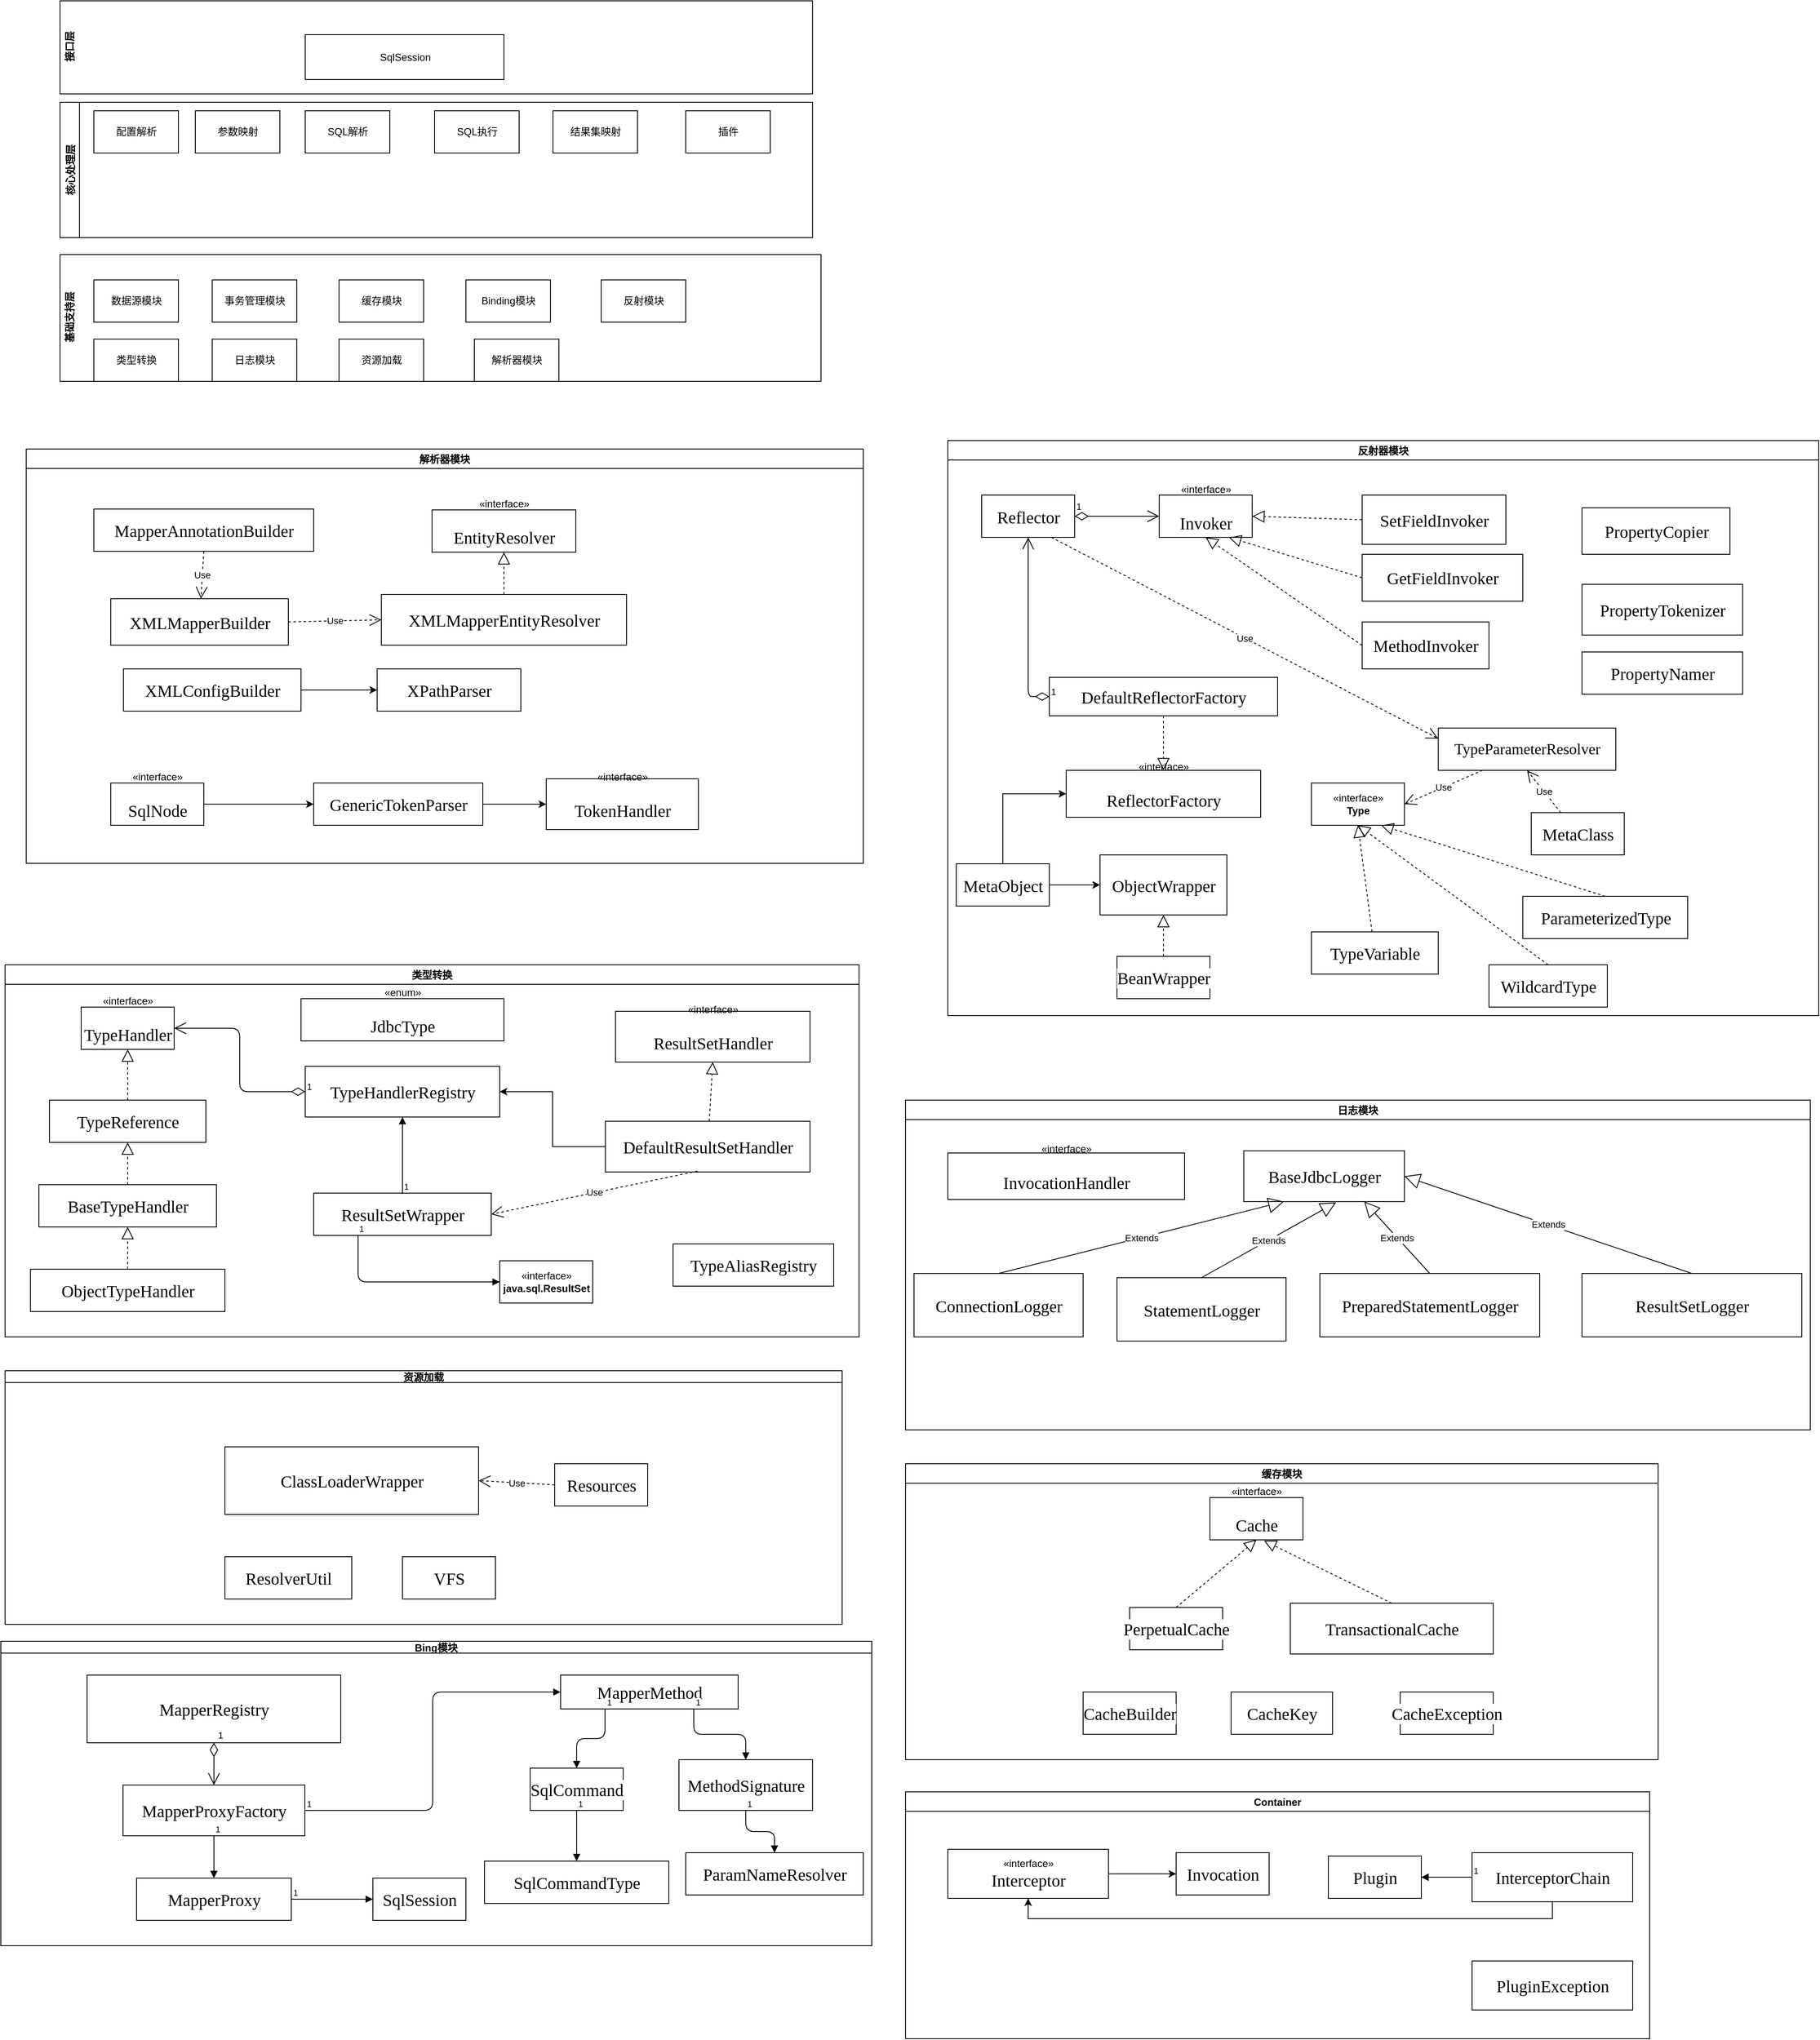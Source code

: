 <mxfile version="12.5.1" type="github">
  <diagram id="NqdyVlGYuGU1DPlqcApG" name="Page-1">
    <mxGraphModel dx="2489" dy="762" grid="1" gridSize="10" guides="1" tooltips="1" connect="1" arrows="1" fold="1" page="1" pageScale="1" pageWidth="827" pageHeight="1169" math="0" shadow="0">
      <root>
        <mxCell id="0"/>
        <mxCell id="1" parent="0"/>
        <mxCell id="Ca9ZKJGd3RS6ejhv2K8J-3" value="接口层" style="swimlane;html=1;horizontal=0;swimlaneLine=0;" vertex="1" parent="1">
          <mxGeometry y="20" width="890" height="110" as="geometry"/>
        </mxCell>
        <mxCell id="Ca9ZKJGd3RS6ejhv2K8J-18" value="SqlSession" style="html=1;dashed=0;whitespace=wrap;" vertex="1" parent="Ca9ZKJGd3RS6ejhv2K8J-3">
          <mxGeometry x="290" y="40" width="235" height="53" as="geometry"/>
        </mxCell>
        <mxCell id="Ca9ZKJGd3RS6ejhv2K8J-6" value="基础支持层" style="swimlane;html=1;horizontal=0;swimlaneLine=0;startSize=23;" vertex="1" parent="1">
          <mxGeometry y="320" width="900" height="150" as="geometry"/>
        </mxCell>
        <mxCell id="Ca9ZKJGd3RS6ejhv2K8J-19" value="数据源模块" style="html=1;dashed=0;whitespace=wrap;" vertex="1" parent="Ca9ZKJGd3RS6ejhv2K8J-6">
          <mxGeometry x="40" y="30" width="100" height="50" as="geometry"/>
        </mxCell>
        <mxCell id="Ca9ZKJGd3RS6ejhv2K8J-20" value="事务管理模块" style="html=1;dashed=0;whitespace=wrap;" vertex="1" parent="Ca9ZKJGd3RS6ejhv2K8J-6">
          <mxGeometry x="180" y="30" width="100" height="50" as="geometry"/>
        </mxCell>
        <mxCell id="Ca9ZKJGd3RS6ejhv2K8J-21" value="缓存模块" style="html=1;dashed=0;whitespace=wrap;" vertex="1" parent="Ca9ZKJGd3RS6ejhv2K8J-6">
          <mxGeometry x="330" y="30" width="100" height="50" as="geometry"/>
        </mxCell>
        <mxCell id="Ca9ZKJGd3RS6ejhv2K8J-22" value="Binding模块" style="html=1;dashed=0;whitespace=wrap;" vertex="1" parent="Ca9ZKJGd3RS6ejhv2K8J-6">
          <mxGeometry x="480" y="30" width="100" height="50" as="geometry"/>
        </mxCell>
        <mxCell id="Ca9ZKJGd3RS6ejhv2K8J-23" value="反射模块" style="html=1;dashed=0;whitespace=wrap;" vertex="1" parent="Ca9ZKJGd3RS6ejhv2K8J-6">
          <mxGeometry x="640" y="30" width="100" height="50" as="geometry"/>
        </mxCell>
        <mxCell id="Ca9ZKJGd3RS6ejhv2K8J-24" value="类型转换" style="html=1;dashed=0;whitespace=wrap;" vertex="1" parent="Ca9ZKJGd3RS6ejhv2K8J-6">
          <mxGeometry x="40" y="100" width="100" height="50" as="geometry"/>
        </mxCell>
        <mxCell id="Ca9ZKJGd3RS6ejhv2K8J-25" value="日志模块" style="html=1;dashed=0;whitespace=wrap;" vertex="1" parent="Ca9ZKJGd3RS6ejhv2K8J-6">
          <mxGeometry x="180" y="100" width="100" height="50" as="geometry"/>
        </mxCell>
        <mxCell id="Ca9ZKJGd3RS6ejhv2K8J-26" value="资源加载" style="html=1;dashed=0;whitespace=wrap;" vertex="1" parent="Ca9ZKJGd3RS6ejhv2K8J-6">
          <mxGeometry x="330" y="100" width="100" height="50" as="geometry"/>
        </mxCell>
        <mxCell id="Ca9ZKJGd3RS6ejhv2K8J-27" value="解析器模块" style="html=1;dashed=0;whitespace=wrap;" vertex="1" parent="Ca9ZKJGd3RS6ejhv2K8J-6">
          <mxGeometry x="490" y="100" width="100" height="50" as="geometry"/>
        </mxCell>
        <mxCell id="Ca9ZKJGd3RS6ejhv2K8J-4" value="核心处理层" style="swimlane;startSize=23;horizontal=0;" vertex="1" parent="1">
          <mxGeometry y="140" width="890" height="160" as="geometry"/>
        </mxCell>
        <mxCell id="Ca9ZKJGd3RS6ejhv2K8J-10" value="配置解析" style="html=1;dashed=0;whitespace=wrap;" vertex="1" parent="Ca9ZKJGd3RS6ejhv2K8J-4">
          <mxGeometry x="40" y="10" width="100" height="50" as="geometry"/>
        </mxCell>
        <mxCell id="Ca9ZKJGd3RS6ejhv2K8J-11" value="参数映射" style="html=1;dashed=0;whitespace=wrap;" vertex="1" parent="Ca9ZKJGd3RS6ejhv2K8J-4">
          <mxGeometry x="160" y="10" width="100" height="50" as="geometry"/>
        </mxCell>
        <mxCell id="Ca9ZKJGd3RS6ejhv2K8J-14" value="SQL解析" style="html=1;dashed=0;whitespace=wrap;" vertex="1" parent="Ca9ZKJGd3RS6ejhv2K8J-4">
          <mxGeometry x="290" y="10" width="100" height="50" as="geometry"/>
        </mxCell>
        <mxCell id="Ca9ZKJGd3RS6ejhv2K8J-15" value="SQL执行" style="html=1;dashed=0;whitespace=wrap;" vertex="1" parent="Ca9ZKJGd3RS6ejhv2K8J-4">
          <mxGeometry x="443" y="10" width="100" height="50" as="geometry"/>
        </mxCell>
        <mxCell id="Ca9ZKJGd3RS6ejhv2K8J-16" value="结果集映射" style="html=1;dashed=0;whitespace=wrap;" vertex="1" parent="Ca9ZKJGd3RS6ejhv2K8J-4">
          <mxGeometry x="583" y="10" width="100" height="50" as="geometry"/>
        </mxCell>
        <mxCell id="Ca9ZKJGd3RS6ejhv2K8J-17" value="插件" style="html=1;dashed=0;whitespace=wrap;" vertex="1" parent="Ca9ZKJGd3RS6ejhv2K8J-4">
          <mxGeometry x="740" y="10" width="100" height="50" as="geometry"/>
        </mxCell>
        <mxCell id="Ca9ZKJGd3RS6ejhv2K8J-35" value="解析器模块" style="swimlane;" vertex="1" parent="1">
          <mxGeometry x="-40" y="550" width="990" height="490" as="geometry"/>
        </mxCell>
        <mxCell id="Ca9ZKJGd3RS6ejhv2K8J-28" value="&lt;pre style=&quot;background-color: rgb(255 , 255 , 255) ; font-family: &amp;#34;consolas&amp;#34; ; font-size: 15pt&quot;&gt;XMLMapperEntityResolver&lt;/pre&gt;" style="html=1;" vertex="1" parent="Ca9ZKJGd3RS6ejhv2K8J-35">
          <mxGeometry x="420" y="172" width="290" height="60" as="geometry"/>
        </mxCell>
        <mxCell id="Ca9ZKJGd3RS6ejhv2K8J-29" value="«interface»&lt;br&gt;&lt;pre style=&quot;background-color: rgb(255 , 255 , 255) ; font-family: &amp;#34;consolas&amp;#34; ; font-size: 15pt&quot;&gt;EntityResolver&lt;/pre&gt;" style="html=1;" vertex="1" parent="Ca9ZKJGd3RS6ejhv2K8J-35">
          <mxGeometry x="480" y="72" width="170" height="50" as="geometry"/>
        </mxCell>
        <mxCell id="Ca9ZKJGd3RS6ejhv2K8J-30" value="" style="endArrow=block;dashed=1;endFill=0;endSize=12;html=1;entryX=0.5;entryY=1;entryDx=0;entryDy=0;" edge="1" parent="Ca9ZKJGd3RS6ejhv2K8J-35" source="Ca9ZKJGd3RS6ejhv2K8J-28" target="Ca9ZKJGd3RS6ejhv2K8J-29">
          <mxGeometry width="160" relative="1" as="geometry">
            <mxPoint x="340" y="312" as="sourcePoint"/>
            <mxPoint x="500" y="312" as="targetPoint"/>
          </mxGeometry>
        </mxCell>
        <mxCell id="Ca9ZKJGd3RS6ejhv2K8J-31" value="&lt;pre style=&quot;background-color: rgb(255 , 255 , 255) ; font-family: &amp;#34;consolas&amp;#34; ; font-size: 15pt&quot;&gt;XMLMapperBuilder&lt;/pre&gt;" style="html=1;" vertex="1" parent="Ca9ZKJGd3RS6ejhv2K8J-35">
          <mxGeometry x="100" y="177" width="210" height="55" as="geometry"/>
        </mxCell>
        <mxCell id="Ca9ZKJGd3RS6ejhv2K8J-32" value="Use" style="endArrow=open;endSize=12;dashed=1;html=1;entryX=0;entryY=0.5;entryDx=0;entryDy=0;exitX=1;exitY=0.5;exitDx=0;exitDy=0;" edge="1" parent="Ca9ZKJGd3RS6ejhv2K8J-35" source="Ca9ZKJGd3RS6ejhv2K8J-31" target="Ca9ZKJGd3RS6ejhv2K8J-28">
          <mxGeometry width="160" relative="1" as="geometry">
            <mxPoint x="310" y="322" as="sourcePoint"/>
            <mxPoint x="470" y="322" as="targetPoint"/>
          </mxGeometry>
        </mxCell>
        <mxCell id="Ca9ZKJGd3RS6ejhv2K8J-33" value="&lt;pre style=&quot;background-color: rgb(255 , 255 , 255) ; font-family: &amp;#34;consolas&amp;#34; ; font-size: 15pt&quot;&gt;MapperAnnotationBuilder&lt;/pre&gt;" style="html=1;" vertex="1" parent="Ca9ZKJGd3RS6ejhv2K8J-35">
          <mxGeometry x="80" y="71" width="260" height="50" as="geometry"/>
        </mxCell>
        <mxCell id="Ca9ZKJGd3RS6ejhv2K8J-34" value="Use" style="endArrow=open;endSize=12;dashed=1;html=1;exitX=0.5;exitY=1;exitDx=0;exitDy=0;" edge="1" parent="Ca9ZKJGd3RS6ejhv2K8J-35" source="Ca9ZKJGd3RS6ejhv2K8J-33" target="Ca9ZKJGd3RS6ejhv2K8J-31">
          <mxGeometry width="160" relative="1" as="geometry">
            <mxPoint x="-30" y="322" as="sourcePoint"/>
            <mxPoint x="130" y="322" as="targetPoint"/>
          </mxGeometry>
        </mxCell>
        <mxCell id="Ca9ZKJGd3RS6ejhv2K8J-39" style="edgeStyle=orthogonalEdgeStyle;rounded=0;orthogonalLoop=1;jettySize=auto;html=1;exitX=1;exitY=0.5;exitDx=0;exitDy=0;" edge="1" parent="Ca9ZKJGd3RS6ejhv2K8J-35" source="Ca9ZKJGd3RS6ejhv2K8J-36" target="Ca9ZKJGd3RS6ejhv2K8J-38">
          <mxGeometry relative="1" as="geometry"/>
        </mxCell>
        <mxCell id="Ca9ZKJGd3RS6ejhv2K8J-36" value="&lt;pre style=&quot;background-color: rgb(255 , 255 , 255) ; font-family: &amp;#34;consolas&amp;#34; ; font-size: 15pt&quot;&gt;XMLConfigBuilder&lt;/pre&gt;" style="html=1;" vertex="1" parent="Ca9ZKJGd3RS6ejhv2K8J-35">
          <mxGeometry x="115" y="260" width="210" height="50" as="geometry"/>
        </mxCell>
        <mxCell id="Ca9ZKJGd3RS6ejhv2K8J-38" value="&lt;pre style=&quot;background-color: rgb(255 , 255 , 255) ; font-family: &amp;#34;consolas&amp;#34; ; font-size: 15pt&quot;&gt;XPathParser&lt;/pre&gt;" style="html=1;" vertex="1" parent="Ca9ZKJGd3RS6ejhv2K8J-35">
          <mxGeometry x="415" y="260" width="170" height="50" as="geometry"/>
        </mxCell>
        <mxCell id="Ca9ZKJGd3RS6ejhv2K8J-40" value="«interface»&lt;br&gt;&lt;pre style=&quot;background-color: rgb(255 , 255 , 255) ; font-family: &amp;#34;consolas&amp;#34; ; font-size: 15pt&quot;&gt;TokenHandler&lt;/pre&gt;" style="html=1;" vertex="1" parent="Ca9ZKJGd3RS6ejhv2K8J-35">
          <mxGeometry x="615" y="390" width="180" height="60" as="geometry"/>
        </mxCell>
        <mxCell id="Ca9ZKJGd3RS6ejhv2K8J-42" style="edgeStyle=orthogonalEdgeStyle;rounded=0;orthogonalLoop=1;jettySize=auto;html=1;exitX=1;exitY=0.5;exitDx=0;exitDy=0;" edge="1" parent="Ca9ZKJGd3RS6ejhv2K8J-35" source="Ca9ZKJGd3RS6ejhv2K8J-41" target="Ca9ZKJGd3RS6ejhv2K8J-40">
          <mxGeometry relative="1" as="geometry"/>
        </mxCell>
        <mxCell id="Ca9ZKJGd3RS6ejhv2K8J-41" value="&lt;pre style=&quot;background-color: rgb(255 , 255 , 255) ; font-family: &amp;#34;consolas&amp;#34; ; font-size: 15pt&quot;&gt;GenericTokenParser&lt;/pre&gt;" style="html=1;" vertex="1" parent="Ca9ZKJGd3RS6ejhv2K8J-35">
          <mxGeometry x="340" y="395" width="200" height="50" as="geometry"/>
        </mxCell>
        <mxCell id="Ca9ZKJGd3RS6ejhv2K8J-46" style="edgeStyle=orthogonalEdgeStyle;rounded=0;orthogonalLoop=1;jettySize=auto;html=1;entryX=0;entryY=0.5;entryDx=0;entryDy=0;" edge="1" parent="Ca9ZKJGd3RS6ejhv2K8J-35" source="Ca9ZKJGd3RS6ejhv2K8J-43" target="Ca9ZKJGd3RS6ejhv2K8J-41">
          <mxGeometry relative="1" as="geometry"/>
        </mxCell>
        <mxCell id="Ca9ZKJGd3RS6ejhv2K8J-43" value="«interface»&lt;br&gt;&lt;pre style=&quot;background-color: rgb(255 , 255 , 255) ; font-family: &amp;#34;consolas&amp;#34; ; font-size: 15pt&quot;&gt;SqlNode&lt;/pre&gt;" style="html=1;" vertex="1" parent="Ca9ZKJGd3RS6ejhv2K8J-35">
          <mxGeometry x="100" y="395" width="110" height="50" as="geometry"/>
        </mxCell>
        <mxCell id="Ca9ZKJGd3RS6ejhv2K8J-47" value="反射器模块" style="swimlane;" vertex="1" parent="1">
          <mxGeometry x="1050" y="540" width="1030" height="680" as="geometry"/>
        </mxCell>
        <mxCell id="Ca9ZKJGd3RS6ejhv2K8J-48" value="&lt;pre style=&quot;background-color: rgb(255 , 255 , 255) ; font-family: &amp;#34;consolas&amp;#34; ; font-size: 15pt&quot;&gt;Reflector&lt;/pre&gt;" style="html=1;" vertex="1" parent="Ca9ZKJGd3RS6ejhv2K8J-47">
          <mxGeometry x="40" y="64.5" width="110" height="50" as="geometry"/>
        </mxCell>
        <mxCell id="Ca9ZKJGd3RS6ejhv2K8J-49" value="«interface»&lt;br&gt;&lt;pre style=&quot;background-color: rgb(255 , 255 , 255) ; font-family: &amp;#34;consolas&amp;#34; ; font-size: 15pt&quot;&gt;Invoker&lt;/pre&gt;" style="html=1;" vertex="1" parent="Ca9ZKJGd3RS6ejhv2K8J-47">
          <mxGeometry x="250" y="64.5" width="110" height="50" as="geometry"/>
        </mxCell>
        <mxCell id="Ca9ZKJGd3RS6ejhv2K8J-50" value="1" style="endArrow=open;html=1;endSize=12;startArrow=diamondThin;startSize=14;startFill=0;edgeStyle=orthogonalEdgeStyle;align=left;verticalAlign=bottom;exitX=1;exitY=0.5;exitDx=0;exitDy=0;entryX=0;entryY=0.5;entryDx=0;entryDy=0;" edge="1" parent="Ca9ZKJGd3RS6ejhv2K8J-47" source="Ca9ZKJGd3RS6ejhv2K8J-48" target="Ca9ZKJGd3RS6ejhv2K8J-49">
          <mxGeometry x="-1" y="3" relative="1" as="geometry">
            <mxPoint x="120" y="194.5" as="sourcePoint"/>
            <mxPoint x="280" y="194.5" as="targetPoint"/>
          </mxGeometry>
        </mxCell>
        <mxCell id="Ca9ZKJGd3RS6ejhv2K8J-51" value="&lt;pre style=&quot;background-color: rgb(255 , 255 , 255) ; font-family: &amp;#34;consolas&amp;#34; ; font-size: 15pt&quot;&gt;MethodInvoker&lt;/pre&gt;" style="html=1;" vertex="1" parent="Ca9ZKJGd3RS6ejhv2K8J-47">
          <mxGeometry x="490" y="214.5" width="150" height="55.5" as="geometry"/>
        </mxCell>
        <mxCell id="Ca9ZKJGd3RS6ejhv2K8J-52" value="&lt;pre style=&quot;background-color: rgb(255 , 255 , 255) ; font-family: &amp;#34;consolas&amp;#34; ; font-size: 15pt&quot;&gt;GetFieldInvoker&lt;/pre&gt;" style="html=1;" vertex="1" parent="Ca9ZKJGd3RS6ejhv2K8J-47">
          <mxGeometry x="490" y="134.5" width="190" height="55.5" as="geometry"/>
        </mxCell>
        <mxCell id="Ca9ZKJGd3RS6ejhv2K8J-53" value="" style="endArrow=block;dashed=1;endFill=0;endSize=12;html=1;entryX=0.5;entryY=1;entryDx=0;entryDy=0;exitX=0;exitY=0.5;exitDx=0;exitDy=0;" edge="1" parent="Ca9ZKJGd3RS6ejhv2K8J-47" source="Ca9ZKJGd3RS6ejhv2K8J-51" target="Ca9ZKJGd3RS6ejhv2K8J-49">
          <mxGeometry width="160" relative="1" as="geometry">
            <mxPoint x="90" y="274.5" as="sourcePoint"/>
            <mxPoint x="250" y="274.5" as="targetPoint"/>
          </mxGeometry>
        </mxCell>
        <mxCell id="Ca9ZKJGd3RS6ejhv2K8J-55" value="&lt;pre style=&quot;background-color: rgb(255 , 255 , 255) ; font-family: &amp;#34;consolas&amp;#34; ; font-size: 15pt&quot;&gt;&lt;pre style=&quot;font-family: &amp;#34;consolas&amp;#34; ; font-size: 15pt&quot;&gt;SetFieldInvoker&lt;/pre&gt;&lt;/pre&gt;" style="html=1;" vertex="1" parent="Ca9ZKJGd3RS6ejhv2K8J-47">
          <mxGeometry x="490" y="64.5" width="170" height="58.25" as="geometry"/>
        </mxCell>
        <mxCell id="Ca9ZKJGd3RS6ejhv2K8J-57" value="" style="endArrow=block;dashed=1;endFill=0;endSize=12;html=1;entryX=1;entryY=0.5;entryDx=0;entryDy=0;exitX=0;exitY=0.5;exitDx=0;exitDy=0;" edge="1" parent="Ca9ZKJGd3RS6ejhv2K8J-47" source="Ca9ZKJGd3RS6ejhv2K8J-55" target="Ca9ZKJGd3RS6ejhv2K8J-49">
          <mxGeometry width="160" relative="1" as="geometry">
            <mxPoint x="150" y="364.5" as="sourcePoint"/>
            <mxPoint x="310" y="364.5" as="targetPoint"/>
          </mxGeometry>
        </mxCell>
        <mxCell id="Ca9ZKJGd3RS6ejhv2K8J-58" value="" style="endArrow=block;dashed=1;endFill=0;endSize=12;html=1;entryX=0.75;entryY=1;entryDx=0;entryDy=0;exitX=0;exitY=0.5;exitDx=0;exitDy=0;" edge="1" parent="Ca9ZKJGd3RS6ejhv2K8J-47" source="Ca9ZKJGd3RS6ejhv2K8J-52" target="Ca9ZKJGd3RS6ejhv2K8J-49">
          <mxGeometry width="160" relative="1" as="geometry">
            <mxPoint x="360" y="324.5" as="sourcePoint"/>
            <mxPoint x="520" y="324.5" as="targetPoint"/>
          </mxGeometry>
        </mxCell>
        <mxCell id="Ca9ZKJGd3RS6ejhv2K8J-60" value="«interface»&lt;br&gt;&lt;pre style=&quot;background-color: rgb(255 , 255 , 255) ; font-family: &amp;#34;consolas&amp;#34; ; font-size: 15pt&quot;&gt;ReflectorFactory&lt;/pre&gt;" style="html=1;" vertex="1" parent="Ca9ZKJGd3RS6ejhv2K8J-47">
          <mxGeometry x="140" y="390" width="230" height="55.5" as="geometry"/>
        </mxCell>
        <mxCell id="Ca9ZKJGd3RS6ejhv2K8J-59" value="&lt;pre style=&quot;background-color: rgb(255 , 255 , 255) ; font-family: &amp;#34;consolas&amp;#34; ; font-size: 15pt&quot;&gt;DefaultReflectorFactory&lt;/pre&gt;" style="html=1;" vertex="1" parent="Ca9ZKJGd3RS6ejhv2K8J-47">
          <mxGeometry x="120" y="280" width="270" height="45.5" as="geometry"/>
        </mxCell>
        <mxCell id="Ca9ZKJGd3RS6ejhv2K8J-61" value="" style="endArrow=block;dashed=1;endFill=0;endSize=12;html=1;entryX=0.5;entryY=0;entryDx=0;entryDy=0;" edge="1" parent="Ca9ZKJGd3RS6ejhv2K8J-47" source="Ca9ZKJGd3RS6ejhv2K8J-59" target="Ca9ZKJGd3RS6ejhv2K8J-60">
          <mxGeometry width="160" relative="1" as="geometry">
            <mxPoint x="205" y="520" as="sourcePoint"/>
            <mxPoint x="255" y="390" as="targetPoint"/>
          </mxGeometry>
        </mxCell>
        <mxCell id="Ca9ZKJGd3RS6ejhv2K8J-64" value="&lt;pre style=&quot;background-color: rgb(255 , 255 , 255) ; font-family: &amp;#34;consolas&amp;#34; ; font-size: 13.5pt&quot;&gt;TypeParameterResolver&lt;/pre&gt;" style="html=1;" vertex="1" parent="Ca9ZKJGd3RS6ejhv2K8J-47">
          <mxGeometry x="580" y="340" width="210" height="50" as="geometry"/>
        </mxCell>
        <mxCell id="Ca9ZKJGd3RS6ejhv2K8J-65" value="&lt;pre style=&quot;background-color: rgb(255 , 255 , 255) ; font-family: &amp;#34;consolas&amp;#34; ; font-size: 15pt&quot;&gt;MetaClass&lt;/pre&gt;" style="html=1;" vertex="1" parent="Ca9ZKJGd3RS6ejhv2K8J-47">
          <mxGeometry x="690" y="440" width="110" height="50" as="geometry"/>
        </mxCell>
        <mxCell id="Ca9ZKJGd3RS6ejhv2K8J-66" value="Use" style="endArrow=open;endSize=12;dashed=1;html=1;entryX=0.5;entryY=1;entryDx=0;entryDy=0;" edge="1" parent="Ca9ZKJGd3RS6ejhv2K8J-47" source="Ca9ZKJGd3RS6ejhv2K8J-65" target="Ca9ZKJGd3RS6ejhv2K8J-64">
          <mxGeometry width="160" relative="1" as="geometry">
            <mxPoint x="410" y="590" as="sourcePoint"/>
            <mxPoint x="570" y="590" as="targetPoint"/>
          </mxGeometry>
        </mxCell>
        <mxCell id="Ca9ZKJGd3RS6ejhv2K8J-68" value="Use" style="endArrow=open;endSize=12;dashed=1;html=1;exitX=0.75;exitY=1;exitDx=0;exitDy=0;entryX=0;entryY=0.25;entryDx=0;entryDy=0;" edge="1" parent="Ca9ZKJGd3RS6ejhv2K8J-47" source="Ca9ZKJGd3RS6ejhv2K8J-48" target="Ca9ZKJGd3RS6ejhv2K8J-64">
          <mxGeometry width="160" relative="1" as="geometry">
            <mxPoint x="180" y="210" as="sourcePoint"/>
            <mxPoint x="340" y="210" as="targetPoint"/>
          </mxGeometry>
        </mxCell>
        <mxCell id="Ca9ZKJGd3RS6ejhv2K8J-69" value="1" style="endArrow=open;html=1;endSize=12;startArrow=diamondThin;startSize=14;startFill=0;edgeStyle=orthogonalEdgeStyle;align=left;verticalAlign=bottom;exitX=0;exitY=0.5;exitDx=0;exitDy=0;" edge="1" parent="Ca9ZKJGd3RS6ejhv2K8J-47" source="Ca9ZKJGd3RS6ejhv2K8J-59" target="Ca9ZKJGd3RS6ejhv2K8J-48">
          <mxGeometry x="-1" y="3" relative="1" as="geometry">
            <mxPoint x="10" y="490" as="sourcePoint"/>
            <mxPoint x="170" y="490" as="targetPoint"/>
          </mxGeometry>
        </mxCell>
        <mxCell id="Ca9ZKJGd3RS6ejhv2K8J-71" value="«interface»&lt;br&gt;&lt;b&gt;Type&lt;/b&gt;" style="html=1;" vertex="1" parent="Ca9ZKJGd3RS6ejhv2K8J-47">
          <mxGeometry x="430" y="405" width="110" height="50" as="geometry"/>
        </mxCell>
        <mxCell id="Ca9ZKJGd3RS6ejhv2K8J-72" value="&lt;pre style=&quot;background-color: rgb(255 , 255 , 255) ; font-family: &amp;#34;consolas&amp;#34; ; font-size: 15pt&quot;&gt;WildcardType&lt;/pre&gt;" style="html=1;" vertex="1" parent="Ca9ZKJGd3RS6ejhv2K8J-47">
          <mxGeometry x="640" y="620" width="140" height="50" as="geometry"/>
        </mxCell>
        <mxCell id="Ca9ZKJGd3RS6ejhv2K8J-73" value="&lt;pre style=&quot;background-color: rgb(255 , 255 , 255) ; font-family: &amp;#34;consolas&amp;#34; ; font-size: 15pt&quot;&gt;TypeVariable&lt;/pre&gt;" style="html=1;" vertex="1" parent="Ca9ZKJGd3RS6ejhv2K8J-47">
          <mxGeometry x="430" y="581" width="150" height="50" as="geometry"/>
        </mxCell>
        <mxCell id="Ca9ZKJGd3RS6ejhv2K8J-74" value="&lt;pre style=&quot;background-color: rgb(255 , 255 , 255) ; font-family: &amp;#34;consolas&amp;#34; ; font-size: 15pt&quot;&gt;&lt;pre style=&quot;font-family: &amp;#34;consolas&amp;#34; ; font-size: 15pt&quot;&gt;ParameterizedType&lt;/pre&gt;&lt;/pre&gt;" style="html=1;" vertex="1" parent="Ca9ZKJGd3RS6ejhv2K8J-47">
          <mxGeometry x="680" y="539" width="195" height="50" as="geometry"/>
        </mxCell>
        <mxCell id="Ca9ZKJGd3RS6ejhv2K8J-75" value="" style="endArrow=block;dashed=1;endFill=0;endSize=12;html=1;entryX=0.5;entryY=1;entryDx=0;entryDy=0;exitX=0.5;exitY=0;exitDx=0;exitDy=0;" edge="1" parent="Ca9ZKJGd3RS6ejhv2K8J-47" source="Ca9ZKJGd3RS6ejhv2K8J-72" target="Ca9ZKJGd3RS6ejhv2K8J-71">
          <mxGeometry width="160" relative="1" as="geometry">
            <mxPoint x="110" y="640" as="sourcePoint"/>
            <mxPoint x="270" y="640" as="targetPoint"/>
          </mxGeometry>
        </mxCell>
        <mxCell id="Ca9ZKJGd3RS6ejhv2K8J-76" value="" style="endArrow=block;dashed=1;endFill=0;endSize=12;html=1;entryX=0.5;entryY=1;entryDx=0;entryDy=0;" edge="1" parent="Ca9ZKJGd3RS6ejhv2K8J-47" source="Ca9ZKJGd3RS6ejhv2K8J-73" target="Ca9ZKJGd3RS6ejhv2K8J-71">
          <mxGeometry width="160" relative="1" as="geometry">
            <mxPoint x="120" y="700" as="sourcePoint"/>
            <mxPoint x="280" y="700" as="targetPoint"/>
          </mxGeometry>
        </mxCell>
        <mxCell id="Ca9ZKJGd3RS6ejhv2K8J-77" value="" style="endArrow=block;dashed=1;endFill=0;endSize=12;html=1;entryX=0.75;entryY=1;entryDx=0;entryDy=0;exitX=0.5;exitY=0;exitDx=0;exitDy=0;" edge="1" parent="Ca9ZKJGd3RS6ejhv2K8J-47" source="Ca9ZKJGd3RS6ejhv2K8J-74" target="Ca9ZKJGd3RS6ejhv2K8J-71">
          <mxGeometry width="160" relative="1" as="geometry">
            <mxPoint x="500" y="700" as="sourcePoint"/>
            <mxPoint x="660" y="700" as="targetPoint"/>
          </mxGeometry>
        </mxCell>
        <mxCell id="Ca9ZKJGd3RS6ejhv2K8J-79" value="Use" style="endArrow=open;endSize=12;dashed=1;html=1;entryX=1;entryY=0.5;entryDx=0;entryDy=0;exitX=0.25;exitY=1;exitDx=0;exitDy=0;" edge="1" parent="Ca9ZKJGd3RS6ejhv2K8J-47" source="Ca9ZKJGd3RS6ejhv2K8J-64" target="Ca9ZKJGd3RS6ejhv2K8J-71">
          <mxGeometry width="160" relative="1" as="geometry">
            <mxPoint x="390" y="620" as="sourcePoint"/>
            <mxPoint x="550" y="620" as="targetPoint"/>
          </mxGeometry>
        </mxCell>
        <mxCell id="Ca9ZKJGd3RS6ejhv2K8J-81" value="&lt;pre style=&quot;background-color: rgb(255 , 255 , 255) ; font-family: &amp;#34;consolas&amp;#34; ; font-size: 15pt&quot;&gt;ObjectWrapper&lt;/pre&gt;" style="html=1;" vertex="1" parent="Ca9ZKJGd3RS6ejhv2K8J-47">
          <mxGeometry x="180" y="490" width="150" height="71" as="geometry"/>
        </mxCell>
        <mxCell id="Ca9ZKJGd3RS6ejhv2K8J-84" style="edgeStyle=orthogonalEdgeStyle;rounded=0;orthogonalLoop=1;jettySize=auto;html=1;exitX=0.5;exitY=0;exitDx=0;exitDy=0;entryX=0;entryY=0.5;entryDx=0;entryDy=0;" edge="1" parent="Ca9ZKJGd3RS6ejhv2K8J-47" source="Ca9ZKJGd3RS6ejhv2K8J-80" target="Ca9ZKJGd3RS6ejhv2K8J-60">
          <mxGeometry relative="1" as="geometry"/>
        </mxCell>
        <mxCell id="Ca9ZKJGd3RS6ejhv2K8J-85" style="edgeStyle=orthogonalEdgeStyle;rounded=0;orthogonalLoop=1;jettySize=auto;html=1;exitX=1;exitY=0.5;exitDx=0;exitDy=0;" edge="1" parent="Ca9ZKJGd3RS6ejhv2K8J-47" source="Ca9ZKJGd3RS6ejhv2K8J-80" target="Ca9ZKJGd3RS6ejhv2K8J-81">
          <mxGeometry relative="1" as="geometry"/>
        </mxCell>
        <mxCell id="Ca9ZKJGd3RS6ejhv2K8J-80" value="&lt;pre style=&quot;background-color: rgb(255 , 255 , 255) ; font-family: &amp;#34;consolas&amp;#34; ; font-size: 15pt&quot;&gt;MetaObject&lt;/pre&gt;" style="html=1;" vertex="1" parent="Ca9ZKJGd3RS6ejhv2K8J-47">
          <mxGeometry x="10" y="500.5" width="110" height="50" as="geometry"/>
        </mxCell>
        <mxCell id="Ca9ZKJGd3RS6ejhv2K8J-86" value="&lt;pre style=&quot;background-color: rgb(255 , 255 , 255) ; font-family: &amp;#34;consolas&amp;#34; ; font-size: 15pt&quot;&gt;BeanWrapper&lt;/pre&gt;" style="html=1;" vertex="1" parent="Ca9ZKJGd3RS6ejhv2K8J-47">
          <mxGeometry x="200" y="610" width="110" height="50" as="geometry"/>
        </mxCell>
        <mxCell id="Ca9ZKJGd3RS6ejhv2K8J-88" value="" style="endArrow=block;dashed=1;endFill=0;endSize=12;html=1;entryX=0.5;entryY=1;entryDx=0;entryDy=0;exitX=0.5;exitY=0;exitDx=0;exitDy=0;" edge="1" parent="Ca9ZKJGd3RS6ejhv2K8J-47" source="Ca9ZKJGd3RS6ejhv2K8J-86" target="Ca9ZKJGd3RS6ejhv2K8J-81">
          <mxGeometry width="160" relative="1" as="geometry">
            <mxPoint x="40" y="750" as="sourcePoint"/>
            <mxPoint x="200" y="750" as="targetPoint"/>
          </mxGeometry>
        </mxCell>
        <mxCell id="Ca9ZKJGd3RS6ejhv2K8J-89" value="&lt;pre style=&quot;background-color: rgb(255 , 255 , 255) ; font-family: &amp;#34;consolas&amp;#34; ; font-size: 15pt&quot;&gt;PropertyTokenizer&lt;/pre&gt;" style="html=1;" vertex="1" parent="Ca9ZKJGd3RS6ejhv2K8J-47">
          <mxGeometry x="750" y="170" width="190" height="60" as="geometry"/>
        </mxCell>
        <mxCell id="Ca9ZKJGd3RS6ejhv2K8J-90" value="&lt;pre style=&quot;background-color: rgb(255 , 255 , 255) ; font-family: &amp;#34;consolas&amp;#34; ; font-size: 15pt&quot;&gt;PropertyCopier&lt;/pre&gt;" style="html=1;" vertex="1" parent="Ca9ZKJGd3RS6ejhv2K8J-47">
          <mxGeometry x="750" y="79.5" width="175" height="55" as="geometry"/>
        </mxCell>
        <mxCell id="Ca9ZKJGd3RS6ejhv2K8J-91" value="&lt;pre style=&quot;background-color: rgb(255 , 255 , 255) ; font-family: &amp;#34;consolas&amp;#34; ; font-size: 15pt&quot;&gt;PropertyNamer&lt;/pre&gt;" style="html=1;" vertex="1" parent="Ca9ZKJGd3RS6ejhv2K8J-47">
          <mxGeometry x="750" y="250" width="190" height="50" as="geometry"/>
        </mxCell>
        <mxCell id="Ca9ZKJGd3RS6ejhv2K8J-92" value="类型转换" style="swimlane;" vertex="1" parent="1">
          <mxGeometry x="-65" y="1160" width="1010" height="440" as="geometry"/>
        </mxCell>
        <mxCell id="Ca9ZKJGd3RS6ejhv2K8J-93" value="«interface»&lt;br&gt;&lt;pre style=&quot;background-color: rgb(255 , 255 , 255) ; font-family: &amp;#34;consolas&amp;#34; ; font-size: 15pt&quot;&gt;TypeHandler&lt;/pre&gt;" style="html=1;" vertex="1" parent="Ca9ZKJGd3RS6ejhv2K8J-92">
          <mxGeometry x="90" y="50" width="110" height="50" as="geometry"/>
        </mxCell>
        <mxCell id="Ca9ZKJGd3RS6ejhv2K8J-95" value="«enum»&lt;br&gt;&lt;pre style=&quot;background-color: rgb(255 , 255 , 255) ; font-family: &amp;#34;consolas&amp;#34; ; font-size: 15pt&quot;&gt;&lt;pre style=&quot;font-family: &amp;#34;consolas&amp;#34; ; font-size: 15pt&quot;&gt;JdbcType&lt;/pre&gt;&lt;/pre&gt;" style="html=1;" vertex="1" parent="Ca9ZKJGd3RS6ejhv2K8J-92">
          <mxGeometry x="350" y="40" width="240" height="50" as="geometry"/>
        </mxCell>
        <mxCell id="Ca9ZKJGd3RS6ejhv2K8J-96" value="&lt;pre style=&quot;background-color: rgb(255 , 255 , 255) ; font-family: &amp;#34;consolas&amp;#34; ; font-size: 15pt&quot;&gt;&lt;pre style=&quot;font-family: &amp;#34;consolas&amp;#34; ; font-size: 15pt&quot;&gt;ObjectTypeHandler&lt;/pre&gt;&lt;/pre&gt;" style="html=1;" vertex="1" parent="Ca9ZKJGd3RS6ejhv2K8J-92">
          <mxGeometry x="30" y="360" width="230" height="50" as="geometry"/>
        </mxCell>
        <mxCell id="Ca9ZKJGd3RS6ejhv2K8J-97" value="&lt;pre style=&quot;background-color: rgb(255 , 255 , 255) ; font-family: &amp;#34;consolas&amp;#34; ; font-size: 15pt&quot;&gt;TypeReference&lt;/pre&gt;" style="html=1;" vertex="1" parent="Ca9ZKJGd3RS6ejhv2K8J-92">
          <mxGeometry x="52.5" y="160" width="185" height="50" as="geometry"/>
        </mxCell>
        <mxCell id="Ca9ZKJGd3RS6ejhv2K8J-98" value="" style="endArrow=block;dashed=1;endFill=0;endSize=12;html=1;entryX=0.5;entryY=1;entryDx=0;entryDy=0;" edge="1" parent="Ca9ZKJGd3RS6ejhv2K8J-92" source="Ca9ZKJGd3RS6ejhv2K8J-97" target="Ca9ZKJGd3RS6ejhv2K8J-93">
          <mxGeometry width="160" relative="1" as="geometry">
            <mxPoint y="400" as="sourcePoint"/>
            <mxPoint x="160" y="400" as="targetPoint"/>
          </mxGeometry>
        </mxCell>
        <mxCell id="Ca9ZKJGd3RS6ejhv2K8J-99" value="&lt;pre style=&quot;background-color: rgb(255 , 255 , 255) ; font-family: &amp;#34;consolas&amp;#34; ; font-size: 15pt&quot;&gt;BaseTypeHandler&lt;/pre&gt;" style="html=1;" vertex="1" parent="Ca9ZKJGd3RS6ejhv2K8J-92">
          <mxGeometry x="40" y="260" width="210" height="50" as="geometry"/>
        </mxCell>
        <mxCell id="Ca9ZKJGd3RS6ejhv2K8J-100" value="" style="endArrow=block;dashed=1;endFill=0;endSize=12;html=1;" edge="1" parent="Ca9ZKJGd3RS6ejhv2K8J-92" source="Ca9ZKJGd3RS6ejhv2K8J-99" target="Ca9ZKJGd3RS6ejhv2K8J-97">
          <mxGeometry width="160" relative="1" as="geometry">
            <mxPoint x="70" y="450" as="sourcePoint"/>
            <mxPoint x="230" y="450" as="targetPoint"/>
          </mxGeometry>
        </mxCell>
        <mxCell id="Ca9ZKJGd3RS6ejhv2K8J-101" value="" style="endArrow=block;dashed=1;endFill=0;endSize=12;html=1;entryX=0.5;entryY=1;entryDx=0;entryDy=0;" edge="1" parent="Ca9ZKJGd3RS6ejhv2K8J-92" source="Ca9ZKJGd3RS6ejhv2K8J-96" target="Ca9ZKJGd3RS6ejhv2K8J-99">
          <mxGeometry width="160" relative="1" as="geometry">
            <mxPoint x="410" y="400" as="sourcePoint"/>
            <mxPoint x="570" y="400" as="targetPoint"/>
          </mxGeometry>
        </mxCell>
        <mxCell id="Ca9ZKJGd3RS6ejhv2K8J-102" value="&lt;pre style=&quot;background-color: rgb(255 , 255 , 255) ; font-family: &amp;#34;consolas&amp;#34; ; font-size: 15pt&quot;&gt;ResultSetWrapper&lt;/pre&gt;" style="html=1;" vertex="1" parent="Ca9ZKJGd3RS6ejhv2K8J-92">
          <mxGeometry x="365" y="270" width="210" height="50" as="geometry"/>
        </mxCell>
        <mxCell id="Ca9ZKJGd3RS6ejhv2K8J-103" value="&lt;pre style=&quot;background-color: rgb(255 , 255 , 255) ; font-family: &amp;#34;consolas&amp;#34; ; font-size: 15pt&quot;&gt;TypeHandlerRegistry&lt;/pre&gt;" style="html=1;" vertex="1" parent="Ca9ZKJGd3RS6ejhv2K8J-92">
          <mxGeometry x="355" y="120" width="230" height="60" as="geometry"/>
        </mxCell>
        <mxCell id="Ca9ZKJGd3RS6ejhv2K8J-104" value="1" style="endArrow=open;html=1;endSize=12;startArrow=diamondThin;startSize=14;startFill=0;edgeStyle=orthogonalEdgeStyle;align=left;verticalAlign=bottom;entryX=1;entryY=0.5;entryDx=0;entryDy=0;" edge="1" parent="Ca9ZKJGd3RS6ejhv2K8J-92" source="Ca9ZKJGd3RS6ejhv2K8J-103" target="Ca9ZKJGd3RS6ejhv2K8J-93">
          <mxGeometry x="-1" y="3" relative="1" as="geometry">
            <mxPoint x="400" y="270" as="sourcePoint"/>
            <mxPoint x="560" y="270" as="targetPoint"/>
          </mxGeometry>
        </mxCell>
        <mxCell id="Ca9ZKJGd3RS6ejhv2K8J-105" value="«interface»&lt;br&gt;&lt;pre style=&quot;background-color: rgb(255 , 255 , 255) ; font-family: &amp;#34;consolas&amp;#34; ; font-size: 15pt&quot;&gt;ResultSetHandler&lt;/pre&gt;" style="html=1;" vertex="1" parent="Ca9ZKJGd3RS6ejhv2K8J-92">
          <mxGeometry x="722" y="55" width="230" height="60" as="geometry"/>
        </mxCell>
        <mxCell id="Ca9ZKJGd3RS6ejhv2K8J-108" style="edgeStyle=orthogonalEdgeStyle;rounded=0;orthogonalLoop=1;jettySize=auto;html=1;exitX=0;exitY=0.5;exitDx=0;exitDy=0;entryX=1;entryY=0.5;entryDx=0;entryDy=0;" edge="1" parent="Ca9ZKJGd3RS6ejhv2K8J-92" source="Ca9ZKJGd3RS6ejhv2K8J-106" target="Ca9ZKJGd3RS6ejhv2K8J-103">
          <mxGeometry relative="1" as="geometry"/>
        </mxCell>
        <mxCell id="Ca9ZKJGd3RS6ejhv2K8J-106" value="&lt;pre style=&quot;background-color: rgb(255 , 255 , 255) ; font-family: &amp;#34;consolas&amp;#34; ; font-size: 15pt&quot;&gt;DefaultResultSetHandler&lt;/pre&gt;" style="html=1;" vertex="1" parent="Ca9ZKJGd3RS6ejhv2K8J-92">
          <mxGeometry x="710" y="185" width="242" height="60" as="geometry"/>
        </mxCell>
        <mxCell id="Ca9ZKJGd3RS6ejhv2K8J-107" value="" style="endArrow=block;dashed=1;endFill=0;endSize=12;html=1;entryX=0.5;entryY=1;entryDx=0;entryDy=0;" edge="1" parent="Ca9ZKJGd3RS6ejhv2K8J-92" source="Ca9ZKJGd3RS6ejhv2K8J-106" target="Ca9ZKJGd3RS6ejhv2K8J-105">
          <mxGeometry width="160" relative="1" as="geometry">
            <mxPoint x="762" y="305" as="sourcePoint"/>
            <mxPoint x="922" y="305" as="targetPoint"/>
          </mxGeometry>
        </mxCell>
        <mxCell id="Ca9ZKJGd3RS6ejhv2K8J-109" value="Use" style="endArrow=open;endSize=12;dashed=1;html=1;exitX=0.45;exitY=0.983;exitDx=0;exitDy=0;exitPerimeter=0;entryX=1;entryY=0.5;entryDx=0;entryDy=0;" edge="1" parent="Ca9ZKJGd3RS6ejhv2K8J-92" source="Ca9ZKJGd3RS6ejhv2K8J-106" target="Ca9ZKJGd3RS6ejhv2K8J-102">
          <mxGeometry width="160" relative="1" as="geometry">
            <mxPoint x="750" y="370" as="sourcePoint"/>
            <mxPoint x="910" y="370" as="targetPoint"/>
          </mxGeometry>
        </mxCell>
        <mxCell id="Ca9ZKJGd3RS6ejhv2K8J-110" value="«interface»&lt;br&gt;&lt;b&gt;java.sql.ResultSet&lt;/b&gt;" style="html=1;" vertex="1" parent="Ca9ZKJGd3RS6ejhv2K8J-92">
          <mxGeometry x="585" y="350" width="110" height="50" as="geometry"/>
        </mxCell>
        <mxCell id="Ca9ZKJGd3RS6ejhv2K8J-111" value="" style="endArrow=block;endFill=1;html=1;edgeStyle=orthogonalEdgeStyle;align=left;verticalAlign=top;exitX=0.25;exitY=1;exitDx=0;exitDy=0;entryX=0;entryY=0.5;entryDx=0;entryDy=0;" edge="1" parent="Ca9ZKJGd3RS6ejhv2K8J-92" source="Ca9ZKJGd3RS6ejhv2K8J-102" target="Ca9ZKJGd3RS6ejhv2K8J-110">
          <mxGeometry x="-1" relative="1" as="geometry">
            <mxPoint x="440" y="490" as="sourcePoint"/>
            <mxPoint x="600" y="490" as="targetPoint"/>
          </mxGeometry>
        </mxCell>
        <mxCell id="Ca9ZKJGd3RS6ejhv2K8J-112" value="1" style="resizable=0;html=1;align=left;verticalAlign=bottom;labelBackgroundColor=#ffffff;fontSize=10;" connectable="0" vertex="1" parent="Ca9ZKJGd3RS6ejhv2K8J-111">
          <mxGeometry x="-1" relative="1" as="geometry"/>
        </mxCell>
        <mxCell id="Ca9ZKJGd3RS6ejhv2K8J-113" value="" style="endArrow=block;endFill=1;html=1;edgeStyle=orthogonalEdgeStyle;align=left;verticalAlign=top;exitX=0.5;exitY=0;exitDx=0;exitDy=0;" edge="1" parent="Ca9ZKJGd3RS6ejhv2K8J-92" source="Ca9ZKJGd3RS6ejhv2K8J-102" target="Ca9ZKJGd3RS6ejhv2K8J-103">
          <mxGeometry x="-1" relative="1" as="geometry">
            <mxPoint x="410" y="450" as="sourcePoint"/>
            <mxPoint x="570" y="450" as="targetPoint"/>
          </mxGeometry>
        </mxCell>
        <mxCell id="Ca9ZKJGd3RS6ejhv2K8J-114" value="1" style="resizable=0;html=1;align=left;verticalAlign=bottom;labelBackgroundColor=#ffffff;fontSize=10;" connectable="0" vertex="1" parent="Ca9ZKJGd3RS6ejhv2K8J-113">
          <mxGeometry x="-1" relative="1" as="geometry"/>
        </mxCell>
        <mxCell id="Ca9ZKJGd3RS6ejhv2K8J-115" value="&lt;pre style=&quot;background-color: rgb(255 , 255 , 255) ; font-family: &amp;#34;consolas&amp;#34; ; font-size: 15pt&quot;&gt;TypeAliasRegistry&lt;/pre&gt;" style="html=1;" vertex="1" parent="Ca9ZKJGd3RS6ejhv2K8J-92">
          <mxGeometry x="790" y="330" width="190" height="50" as="geometry"/>
        </mxCell>
        <mxCell id="Ca9ZKJGd3RS6ejhv2K8J-116" value="日志模块" style="swimlane;" vertex="1" parent="1">
          <mxGeometry x="1000" y="1320" width="1070" height="390" as="geometry"/>
        </mxCell>
        <mxCell id="Ca9ZKJGd3RS6ejhv2K8J-94" value="&lt;pre style=&quot;background-color: rgb(255 , 255 , 255) ; font-family: &amp;#34;consolas&amp;#34; ; font-size: 15pt&quot;&gt;BaseJdbcLogger&lt;/pre&gt;" style="html=1;" vertex="1" parent="Ca9ZKJGd3RS6ejhv2K8J-116">
          <mxGeometry x="400" y="60" width="190" height="60" as="geometry"/>
        </mxCell>
        <mxCell id="Ca9ZKJGd3RS6ejhv2K8J-117" value="&lt;pre style=&quot;background-color: rgb(255 , 255 , 255) ; font-family: &amp;#34;consolas&amp;#34; ; font-size: 15pt&quot;&gt;ConnectionLogger&lt;/pre&gt;" style="html=1;" vertex="1" parent="Ca9ZKJGd3RS6ejhv2K8J-116">
          <mxGeometry x="10" y="205" width="200" height="75" as="geometry"/>
        </mxCell>
        <mxCell id="Ca9ZKJGd3RS6ejhv2K8J-121" value="&lt;pre style=&quot;background-color: rgb(255 , 255 , 255) ; font-family: &amp;#34;consolas&amp;#34; ; font-size: 15pt&quot;&gt;&lt;pre style=&quot;font-family: &amp;#34;consolas&amp;#34; ; font-size: 15pt&quot;&gt;PreparedStatementLogger&lt;/pre&gt;&lt;/pre&gt;" style="html=1;" vertex="1" parent="Ca9ZKJGd3RS6ejhv2K8J-116">
          <mxGeometry x="490" y="205" width="260" height="75" as="geometry"/>
        </mxCell>
        <mxCell id="Ca9ZKJGd3RS6ejhv2K8J-122" value="&lt;pre style=&quot;background-color: rgb(255 , 255 , 255) ; font-family: &amp;#34;consolas&amp;#34; ; font-size: 15pt&quot;&gt;&lt;pre style=&quot;font-family: &amp;#34;consolas&amp;#34; ; font-size: 15pt&quot;&gt;&lt;pre style=&quot;font-family: &amp;#34;consolas&amp;#34; ; font-size: 15pt&quot;&gt;ResultSetLogger&lt;/pre&gt;&lt;/pre&gt;&lt;/pre&gt;" style="html=1;" vertex="1" parent="Ca9ZKJGd3RS6ejhv2K8J-116">
          <mxGeometry x="800" y="205" width="260" height="75" as="geometry"/>
        </mxCell>
        <mxCell id="Ca9ZKJGd3RS6ejhv2K8J-123" value="&lt;pre style=&quot;background-color: rgb(255 , 255 , 255) ; font-family: &amp;#34;consolas&amp;#34; ; font-size: 15pt&quot;&gt;&lt;pre style=&quot;font-family: &amp;#34;consolas&amp;#34; ; font-size: 15pt&quot;&gt;StatementLogger&lt;/pre&gt;&lt;/pre&gt;" style="html=1;" vertex="1" parent="Ca9ZKJGd3RS6ejhv2K8J-116">
          <mxGeometry x="250" y="210" width="200" height="75" as="geometry"/>
        </mxCell>
        <mxCell id="Ca9ZKJGd3RS6ejhv2K8J-125" value="Extends" style="endArrow=block;endSize=16;endFill=0;html=1;entryX=0.25;entryY=1;entryDx=0;entryDy=0;exitX=0.5;exitY=0;exitDx=0;exitDy=0;" edge="1" parent="Ca9ZKJGd3RS6ejhv2K8J-116" source="Ca9ZKJGd3RS6ejhv2K8J-117" target="Ca9ZKJGd3RS6ejhv2K8J-94">
          <mxGeometry width="160" relative="1" as="geometry">
            <mxPoint x="150" y="350" as="sourcePoint"/>
            <mxPoint x="310" y="350" as="targetPoint"/>
          </mxGeometry>
        </mxCell>
        <mxCell id="Ca9ZKJGd3RS6ejhv2K8J-126" value="Extends" style="endArrow=block;endSize=16;endFill=0;html=1;entryX=0.574;entryY=1.017;entryDx=0;entryDy=0;exitX=0.5;exitY=0;exitDx=0;exitDy=0;entryPerimeter=0;" edge="1" parent="Ca9ZKJGd3RS6ejhv2K8J-116" source="Ca9ZKJGd3RS6ejhv2K8J-123" target="Ca9ZKJGd3RS6ejhv2K8J-94">
          <mxGeometry width="160" relative="1" as="geometry">
            <mxPoint x="120" y="215" as="sourcePoint"/>
            <mxPoint x="505" y="130" as="targetPoint"/>
          </mxGeometry>
        </mxCell>
        <mxCell id="Ca9ZKJGd3RS6ejhv2K8J-128" value="Extends" style="endArrow=block;endSize=16;endFill=0;html=1;entryX=0.75;entryY=1;entryDx=0;entryDy=0;exitX=0.5;exitY=0;exitDx=0;exitDy=0;" edge="1" parent="Ca9ZKJGd3RS6ejhv2K8J-116" source="Ca9ZKJGd3RS6ejhv2K8J-121" target="Ca9ZKJGd3RS6ejhv2K8J-94">
          <mxGeometry width="160" relative="1" as="geometry">
            <mxPoint x="500" y="370" as="sourcePoint"/>
            <mxPoint x="660" y="370" as="targetPoint"/>
          </mxGeometry>
        </mxCell>
        <mxCell id="Ca9ZKJGd3RS6ejhv2K8J-129" value="Extends" style="endArrow=block;endSize=16;endFill=0;html=1;entryX=1;entryY=0.5;entryDx=0;entryDy=0;exitX=0.5;exitY=0;exitDx=0;exitDy=0;" edge="1" parent="Ca9ZKJGd3RS6ejhv2K8J-116" source="Ca9ZKJGd3RS6ejhv2K8J-122" target="Ca9ZKJGd3RS6ejhv2K8J-94">
          <mxGeometry width="160" relative="1" as="geometry">
            <mxPoint x="690" y="370" as="sourcePoint"/>
            <mxPoint x="850" y="370" as="targetPoint"/>
          </mxGeometry>
        </mxCell>
        <mxCell id="Ca9ZKJGd3RS6ejhv2K8J-130" value="«interface»&lt;br&gt;&lt;pre style=&quot;background-color: rgb(255 , 255 , 255) ; font-family: &amp;#34;consolas&amp;#34; ; font-size: 15pt&quot;&gt;InvocationHandler&lt;/pre&gt;" style="html=1;" vertex="1" parent="Ca9ZKJGd3RS6ejhv2K8J-116">
          <mxGeometry x="50" y="62.5" width="280" height="55" as="geometry"/>
        </mxCell>
        <mxCell id="Ca9ZKJGd3RS6ejhv2K8J-131" value="资源加载" style="swimlane;startSize=14;" vertex="1" parent="1">
          <mxGeometry x="-65" y="1640" width="990" height="300" as="geometry"/>
        </mxCell>
        <mxCell id="Ca9ZKJGd3RS6ejhv2K8J-132" value="&lt;pre style=&quot;background-color: rgb(255 , 255 , 255) ; font-family: &amp;#34;consolas&amp;#34; ; font-size: 15pt&quot;&gt;ClassLoaderWrapper&lt;/pre&gt;" style="html=1;" vertex="1" parent="Ca9ZKJGd3RS6ejhv2K8J-131">
          <mxGeometry x="260" y="90" width="300" height="80" as="geometry"/>
        </mxCell>
        <mxCell id="Ca9ZKJGd3RS6ejhv2K8J-133" value="&lt;pre style=&quot;background-color: rgb(255 , 255 , 255) ; font-family: &amp;#34;consolas&amp;#34; ; font-size: 15pt&quot;&gt;Resources&lt;/pre&gt;" style="html=1;" vertex="1" parent="Ca9ZKJGd3RS6ejhv2K8J-131">
          <mxGeometry x="650" y="110" width="110" height="50" as="geometry"/>
        </mxCell>
        <mxCell id="Ca9ZKJGd3RS6ejhv2K8J-134" value="Use" style="endArrow=open;endSize=12;dashed=1;html=1;entryX=1;entryY=0.5;entryDx=0;entryDy=0;exitX=0;exitY=0.5;exitDx=0;exitDy=0;" edge="1" parent="Ca9ZKJGd3RS6ejhv2K8J-131" source="Ca9ZKJGd3RS6ejhv2K8J-133" target="Ca9ZKJGd3RS6ejhv2K8J-132">
          <mxGeometry width="160" relative="1" as="geometry">
            <mxPoint x="610" y="340" as="sourcePoint"/>
            <mxPoint x="770" y="340" as="targetPoint"/>
          </mxGeometry>
        </mxCell>
        <mxCell id="Ca9ZKJGd3RS6ejhv2K8J-135" value="&lt;pre style=&quot;background-color: rgb(255 , 255 , 255) ; font-family: &amp;#34;consolas&amp;#34; ; font-size: 15pt&quot;&gt;ResolverUtil&lt;/pre&gt;" style="html=1;" vertex="1" parent="Ca9ZKJGd3RS6ejhv2K8J-131">
          <mxGeometry x="260" y="220" width="150" height="50" as="geometry"/>
        </mxCell>
        <mxCell id="Ca9ZKJGd3RS6ejhv2K8J-136" value="&lt;pre style=&quot;background-color: rgb(255 , 255 , 255) ; font-family: &amp;#34;consolas&amp;#34; ; font-size: 15pt&quot;&gt;VFS&lt;/pre&gt;" style="html=1;" vertex="1" parent="Ca9ZKJGd3RS6ejhv2K8J-131">
          <mxGeometry x="470" y="220" width="110" height="50" as="geometry"/>
        </mxCell>
        <mxCell id="Ca9ZKJGd3RS6ejhv2K8J-137" value="Bing模块" style="swimlane;startSize=14;" vertex="1" parent="1">
          <mxGeometry x="-70" y="1960" width="1030" height="360" as="geometry"/>
        </mxCell>
        <mxCell id="Ca9ZKJGd3RS6ejhv2K8J-138" value="&lt;pre style=&quot;background-color: rgb(255 , 255 , 255) ; font-family: &amp;#34;consolas&amp;#34; ; font-size: 15pt&quot;&gt;&lt;pre style=&quot;font-family: &amp;#34;consolas&amp;#34; ; font-size: 15pt&quot;&gt;MapperRegistry&lt;/pre&gt;&lt;/pre&gt;" style="html=1;" vertex="1" parent="Ca9ZKJGd3RS6ejhv2K8J-137">
          <mxGeometry x="102" y="40" width="300" height="80" as="geometry"/>
        </mxCell>
        <mxCell id="Ca9ZKJGd3RS6ejhv2K8J-139" value="&lt;pre style=&quot;background-color: rgb(255 , 255 , 255) ; font-family: &amp;#34;consolas&amp;#34; ; font-size: 15pt&quot;&gt;&lt;pre style=&quot;font-family: &amp;#34;consolas&amp;#34; ; font-size: 15pt&quot;&gt;SqlCommand&lt;/pre&gt;&lt;/pre&gt;" style="html=1;" vertex="1" parent="Ca9ZKJGd3RS6ejhv2K8J-137">
          <mxGeometry x="626" y="150" width="110" height="50" as="geometry"/>
        </mxCell>
        <mxCell id="Ca9ZKJGd3RS6ejhv2K8J-141" value="&lt;pre style=&quot;background-color: rgb(255 , 255 , 255) ; font-family: &amp;#34;consolas&amp;#34; ; font-size: 15pt&quot;&gt;&lt;pre style=&quot;font-family: &amp;#34;consolas&amp;#34; ; font-size: 15pt&quot;&gt;MapperProxyFactory&lt;/pre&gt;&lt;/pre&gt;" style="html=1;" vertex="1" parent="Ca9ZKJGd3RS6ejhv2K8J-137">
          <mxGeometry x="144.5" y="170" width="215" height="60" as="geometry"/>
        </mxCell>
        <mxCell id="Ca9ZKJGd3RS6ejhv2K8J-142" value="&lt;pre style=&quot;background-color: rgb(255 , 255 , 255) ; font-family: &amp;#34;consolas&amp;#34; ; font-size: 15pt&quot;&gt;&lt;pre style=&quot;font-family: &amp;#34;consolas&amp;#34; ; font-size: 15pt&quot;&gt;MapperMethod&lt;/pre&gt;&lt;/pre&gt;" style="html=1;" vertex="1" parent="Ca9ZKJGd3RS6ejhv2K8J-137">
          <mxGeometry x="662" y="40" width="210" height="40" as="geometry"/>
        </mxCell>
        <mxCell id="Ca9ZKJGd3RS6ejhv2K8J-143" value="&lt;pre style=&quot;background-color: rgb(255 , 255 , 255) ; font-family: &amp;#34;consolas&amp;#34; ; font-size: 15pt&quot;&gt;MethodSignature&lt;/pre&gt;" style="html=1;" vertex="1" parent="Ca9ZKJGd3RS6ejhv2K8J-137">
          <mxGeometry x="802" y="140" width="158" height="60" as="geometry"/>
        </mxCell>
        <mxCell id="Ca9ZKJGd3RS6ejhv2K8J-144" value="&lt;pre style=&quot;background-color: rgb(255 , 255 , 255) ; font-family: &amp;#34;consolas&amp;#34; ; font-size: 15pt&quot;&gt;SqlCommandType&lt;/pre&gt;" style="html=1;" vertex="1" parent="Ca9ZKJGd3RS6ejhv2K8J-137">
          <mxGeometry x="572" y="260" width="218" height="50" as="geometry"/>
        </mxCell>
        <mxCell id="Ca9ZKJGd3RS6ejhv2K8J-145" value="" style="endArrow=block;endFill=1;html=1;edgeStyle=orthogonalEdgeStyle;align=left;verticalAlign=top;exitX=0.75;exitY=1;exitDx=0;exitDy=0;" edge="1" parent="Ca9ZKJGd3RS6ejhv2K8J-137" source="Ca9ZKJGd3RS6ejhv2K8J-142" target="Ca9ZKJGd3RS6ejhv2K8J-143">
          <mxGeometry x="-1" relative="1" as="geometry">
            <mxPoint x="812" y="220" as="sourcePoint"/>
            <mxPoint x="972" y="220" as="targetPoint"/>
          </mxGeometry>
        </mxCell>
        <mxCell id="Ca9ZKJGd3RS6ejhv2K8J-146" value="1" style="resizable=0;html=1;align=left;verticalAlign=bottom;labelBackgroundColor=#ffffff;fontSize=10;" connectable="0" vertex="1" parent="Ca9ZKJGd3RS6ejhv2K8J-145">
          <mxGeometry x="-1" relative="1" as="geometry"/>
        </mxCell>
        <mxCell id="Ca9ZKJGd3RS6ejhv2K8J-147" value="" style="endArrow=block;endFill=1;html=1;edgeStyle=orthogonalEdgeStyle;align=left;verticalAlign=top;exitX=0.25;exitY=1;exitDx=0;exitDy=0;" edge="1" parent="Ca9ZKJGd3RS6ejhv2K8J-137" source="Ca9ZKJGd3RS6ejhv2K8J-142" target="Ca9ZKJGd3RS6ejhv2K8J-139">
          <mxGeometry x="-1" relative="1" as="geometry">
            <mxPoint x="822" y="250" as="sourcePoint"/>
            <mxPoint x="982" y="250" as="targetPoint"/>
          </mxGeometry>
        </mxCell>
        <mxCell id="Ca9ZKJGd3RS6ejhv2K8J-148" value="1" style="resizable=0;html=1;align=left;verticalAlign=bottom;labelBackgroundColor=#ffffff;fontSize=10;" connectable="0" vertex="1" parent="Ca9ZKJGd3RS6ejhv2K8J-147">
          <mxGeometry x="-1" relative="1" as="geometry"/>
        </mxCell>
        <mxCell id="Ca9ZKJGd3RS6ejhv2K8J-149" value="" style="endArrow=block;endFill=1;html=1;edgeStyle=orthogonalEdgeStyle;align=left;verticalAlign=top;exitX=0.5;exitY=1;exitDx=0;exitDy=0;" edge="1" parent="Ca9ZKJGd3RS6ejhv2K8J-137" source="Ca9ZKJGd3RS6ejhv2K8J-139" target="Ca9ZKJGd3RS6ejhv2K8J-144">
          <mxGeometry x="-1" relative="1" as="geometry">
            <mxPoint x="502" y="230" as="sourcePoint"/>
            <mxPoint x="662" y="230" as="targetPoint"/>
          </mxGeometry>
        </mxCell>
        <mxCell id="Ca9ZKJGd3RS6ejhv2K8J-150" value="1" style="resizable=0;html=1;align=left;verticalAlign=bottom;labelBackgroundColor=#ffffff;fontSize=10;" connectable="0" vertex="1" parent="Ca9ZKJGd3RS6ejhv2K8J-149">
          <mxGeometry x="-1" relative="1" as="geometry"/>
        </mxCell>
        <mxCell id="Ca9ZKJGd3RS6ejhv2K8J-151" value="1" style="endArrow=open;html=1;endSize=12;startArrow=diamondThin;startSize=14;startFill=0;edgeStyle=orthogonalEdgeStyle;align=left;verticalAlign=bottom;exitX=0.5;exitY=1;exitDx=0;exitDy=0;" edge="1" parent="Ca9ZKJGd3RS6ejhv2K8J-137" source="Ca9ZKJGd3RS6ejhv2K8J-138" target="Ca9ZKJGd3RS6ejhv2K8J-141">
          <mxGeometry x="-1" y="3" relative="1" as="geometry">
            <mxPoint x="34" y="360" as="sourcePoint"/>
            <mxPoint x="194" y="360" as="targetPoint"/>
          </mxGeometry>
        </mxCell>
        <mxCell id="Ca9ZKJGd3RS6ejhv2K8J-152" value="" style="endArrow=block;endFill=1;html=1;edgeStyle=orthogonalEdgeStyle;align=left;verticalAlign=top;entryX=0;entryY=0.5;entryDx=0;entryDy=0;" edge="1" parent="Ca9ZKJGd3RS6ejhv2K8J-137" source="Ca9ZKJGd3RS6ejhv2K8J-141" target="Ca9ZKJGd3RS6ejhv2K8J-142">
          <mxGeometry x="-1" relative="1" as="geometry">
            <mxPoint x="372" y="440" as="sourcePoint"/>
            <mxPoint x="532" y="440" as="targetPoint"/>
          </mxGeometry>
        </mxCell>
        <mxCell id="Ca9ZKJGd3RS6ejhv2K8J-153" value="1" style="resizable=0;html=1;align=left;verticalAlign=bottom;labelBackgroundColor=#ffffff;fontSize=10;" connectable="0" vertex="1" parent="Ca9ZKJGd3RS6ejhv2K8J-152">
          <mxGeometry x="-1" relative="1" as="geometry"/>
        </mxCell>
        <mxCell id="Ca9ZKJGd3RS6ejhv2K8J-154" value="&lt;pre style=&quot;background-color: rgb(255 , 255 , 255) ; font-family: &amp;#34;consolas&amp;#34; ; font-size: 15pt&quot;&gt;MapperProxy&lt;/pre&gt;" style="html=1;" vertex="1" parent="Ca9ZKJGd3RS6ejhv2K8J-137">
          <mxGeometry x="160.5" y="280" width="183" height="50" as="geometry"/>
        </mxCell>
        <mxCell id="Ca9ZKJGd3RS6ejhv2K8J-158" value="" style="endArrow=block;endFill=1;html=1;edgeStyle=orthogonalEdgeStyle;align=left;verticalAlign=top;exitX=0.5;exitY=1;exitDx=0;exitDy=0;" edge="1" parent="Ca9ZKJGd3RS6ejhv2K8J-137" source="Ca9ZKJGd3RS6ejhv2K8J-141" target="Ca9ZKJGd3RS6ejhv2K8J-154">
          <mxGeometry x="-1" relative="1" as="geometry">
            <mxPoint x="342" y="500" as="sourcePoint"/>
            <mxPoint x="502" y="500" as="targetPoint"/>
          </mxGeometry>
        </mxCell>
        <mxCell id="Ca9ZKJGd3RS6ejhv2K8J-159" value="1" style="resizable=0;html=1;align=left;verticalAlign=bottom;labelBackgroundColor=#ffffff;fontSize=10;" connectable="0" vertex="1" parent="Ca9ZKJGd3RS6ejhv2K8J-158">
          <mxGeometry x="-1" relative="1" as="geometry"/>
        </mxCell>
        <mxCell id="Ca9ZKJGd3RS6ejhv2K8J-160" value="&lt;pre style=&quot;background-color: rgb(255 , 255 , 255) ; font-family: &amp;#34;consolas&amp;#34; ; font-size: 15pt&quot;&gt;SqlSession&lt;/pre&gt;" style="html=1;" vertex="1" parent="Ca9ZKJGd3RS6ejhv2K8J-137">
          <mxGeometry x="440" y="280" width="110" height="50" as="geometry"/>
        </mxCell>
        <mxCell id="Ca9ZKJGd3RS6ejhv2K8J-161" value="" style="endArrow=block;endFill=1;html=1;edgeStyle=orthogonalEdgeStyle;align=left;verticalAlign=top;exitX=1;exitY=0.5;exitDx=0;exitDy=0;entryX=0;entryY=0.5;entryDx=0;entryDy=0;" edge="1" parent="Ca9ZKJGd3RS6ejhv2K8J-137" source="Ca9ZKJGd3RS6ejhv2K8J-154" target="Ca9ZKJGd3RS6ejhv2K8J-160">
          <mxGeometry x="-1" relative="1" as="geometry">
            <mxPoint x="322" y="430" as="sourcePoint"/>
            <mxPoint x="482" y="430" as="targetPoint"/>
          </mxGeometry>
        </mxCell>
        <mxCell id="Ca9ZKJGd3RS6ejhv2K8J-162" value="1" style="resizable=0;html=1;align=left;verticalAlign=bottom;labelBackgroundColor=#ffffff;fontSize=10;" connectable="0" vertex="1" parent="Ca9ZKJGd3RS6ejhv2K8J-161">
          <mxGeometry x="-1" relative="1" as="geometry"/>
        </mxCell>
        <mxCell id="Ca9ZKJGd3RS6ejhv2K8J-163" value="&lt;pre style=&quot;background-color: rgb(255 , 255 , 255) ; font-family: &amp;#34;consolas&amp;#34; ; font-size: 15pt&quot;&gt;ParamNameResolver&lt;/pre&gt;" style="html=1;" vertex="1" parent="Ca9ZKJGd3RS6ejhv2K8J-137">
          <mxGeometry x="810" y="250" width="210" height="50" as="geometry"/>
        </mxCell>
        <mxCell id="Ca9ZKJGd3RS6ejhv2K8J-164" value="" style="endArrow=block;endFill=1;html=1;edgeStyle=orthogonalEdgeStyle;align=left;verticalAlign=top;exitX=0.5;exitY=1;exitDx=0;exitDy=0;" edge="1" parent="Ca9ZKJGd3RS6ejhv2K8J-137" source="Ca9ZKJGd3RS6ejhv2K8J-143" target="Ca9ZKJGd3RS6ejhv2K8J-163">
          <mxGeometry x="-1" relative="1" as="geometry">
            <mxPoint x="772" y="410" as="sourcePoint"/>
            <mxPoint x="932" y="410" as="targetPoint"/>
          </mxGeometry>
        </mxCell>
        <mxCell id="Ca9ZKJGd3RS6ejhv2K8J-165" value="1" style="resizable=0;html=1;align=left;verticalAlign=bottom;labelBackgroundColor=#ffffff;fontSize=10;" connectable="0" vertex="1" parent="Ca9ZKJGd3RS6ejhv2K8J-164">
          <mxGeometry x="-1" relative="1" as="geometry"/>
        </mxCell>
        <mxCell id="Ca9ZKJGd3RS6ejhv2K8J-166" value="缓存模块" style="swimlane;" vertex="1" parent="1">
          <mxGeometry x="1000" y="1750" width="890" height="350" as="geometry"/>
        </mxCell>
        <mxCell id="Ca9ZKJGd3RS6ejhv2K8J-167" value="&lt;pre style=&quot;background-color: rgb(255 , 255 , 255) ; font-family: &amp;#34;consolas&amp;#34; ; font-size: 15pt&quot;&gt;PerpetualCache&lt;/pre&gt;" style="html=1;" vertex="1" parent="Ca9ZKJGd3RS6ejhv2K8J-166">
          <mxGeometry x="265" y="170" width="110" height="50" as="geometry"/>
        </mxCell>
        <mxCell id="Ca9ZKJGd3RS6ejhv2K8J-168" value="&lt;pre style=&quot;background-color: rgb(255 , 255 , 255) ; font-family: &amp;#34;consolas&amp;#34; ; font-size: 15pt&quot;&gt;CacheBuilder&lt;/pre&gt;" style="html=1;" vertex="1" parent="Ca9ZKJGd3RS6ejhv2K8J-166">
          <mxGeometry x="210" y="270" width="110" height="50" as="geometry"/>
        </mxCell>
        <mxCell id="Ca9ZKJGd3RS6ejhv2K8J-169" value="&lt;pre style=&quot;background-color: rgb(255 , 255 , 255) ; font-family: &amp;#34;consolas&amp;#34; ; font-size: 15pt&quot;&gt;TransactionalCache&lt;/pre&gt;" style="html=1;" vertex="1" parent="Ca9ZKJGd3RS6ejhv2K8J-166">
          <mxGeometry x="455" y="165" width="240" height="60" as="geometry"/>
        </mxCell>
        <mxCell id="Ca9ZKJGd3RS6ejhv2K8J-170" value="«interface»&lt;br&gt;&lt;pre style=&quot;background-color: rgb(255 , 255 , 255) ; font-family: &amp;#34;consolas&amp;#34; ; font-size: 15pt&quot;&gt;Cache&lt;/pre&gt;" style="html=1;" vertex="1" parent="Ca9ZKJGd3RS6ejhv2K8J-166">
          <mxGeometry x="360" y="40" width="110" height="50" as="geometry"/>
        </mxCell>
        <mxCell id="Ca9ZKJGd3RS6ejhv2K8J-171" value="" style="endArrow=block;dashed=1;endFill=0;endSize=12;html=1;entryX=0.5;entryY=1;entryDx=0;entryDy=0;exitX=0.5;exitY=0;exitDx=0;exitDy=0;" edge="1" parent="Ca9ZKJGd3RS6ejhv2K8J-166" source="Ca9ZKJGd3RS6ejhv2K8J-167" target="Ca9ZKJGd3RS6ejhv2K8J-170">
          <mxGeometry width="160" relative="1" as="geometry">
            <mxPoint x="500" y="320" as="sourcePoint"/>
            <mxPoint x="660" y="320" as="targetPoint"/>
          </mxGeometry>
        </mxCell>
        <mxCell id="Ca9ZKJGd3RS6ejhv2K8J-172" value="" style="endArrow=block;dashed=1;endFill=0;endSize=12;html=1;entryX=0.582;entryY=1.02;entryDx=0;entryDy=0;entryPerimeter=0;exitX=0.5;exitY=0;exitDx=0;exitDy=0;" edge="1" parent="Ca9ZKJGd3RS6ejhv2K8J-166" source="Ca9ZKJGd3RS6ejhv2K8J-169" target="Ca9ZKJGd3RS6ejhv2K8J-170">
          <mxGeometry width="160" relative="1" as="geometry">
            <mxPoint x="490" y="310" as="sourcePoint"/>
            <mxPoint x="650" y="310" as="targetPoint"/>
          </mxGeometry>
        </mxCell>
        <mxCell id="Ca9ZKJGd3RS6ejhv2K8J-173" value="&lt;pre style=&quot;background-color: rgb(255 , 255 , 255) ; font-family: &amp;#34;consolas&amp;#34; ; font-size: 15pt&quot;&gt;CacheKey&lt;/pre&gt;" style="html=1;" vertex="1" parent="Ca9ZKJGd3RS6ejhv2K8J-166">
          <mxGeometry x="385" y="270" width="120" height="50" as="geometry"/>
        </mxCell>
        <mxCell id="Ca9ZKJGd3RS6ejhv2K8J-174" value="&lt;pre style=&quot;background-color: rgb(255 , 255 , 255) ; font-family: &amp;#34;consolas&amp;#34; ; font-size: 15pt&quot;&gt;CacheException&lt;/pre&gt;" style="html=1;" vertex="1" parent="Ca9ZKJGd3RS6ejhv2K8J-166">
          <mxGeometry x="585" y="270" width="110" height="50" as="geometry"/>
        </mxCell>
        <mxCell id="Ca9ZKJGd3RS6ejhv2K8J-175" value="Container" style="swimlane;" vertex="1" parent="1">
          <mxGeometry x="1000" y="2138" width="880" height="292" as="geometry"/>
        </mxCell>
        <mxCell id="Ca9ZKJGd3RS6ejhv2K8J-178" style="edgeStyle=orthogonalEdgeStyle;rounded=0;orthogonalLoop=1;jettySize=auto;html=1;exitX=1;exitY=0.5;exitDx=0;exitDy=0;" edge="1" parent="Ca9ZKJGd3RS6ejhv2K8J-175" source="Ca9ZKJGd3RS6ejhv2K8J-176" target="Ca9ZKJGd3RS6ejhv2K8J-177">
          <mxGeometry relative="1" as="geometry"/>
        </mxCell>
        <mxCell id="Ca9ZKJGd3RS6ejhv2K8J-176" value="«interface»&lt;br&gt;&lt;span style=&quot;background-color: rgb(255 , 255 , 255) ; font-family: &amp;#34;consolas&amp;#34; ; font-size: 15pt&quot;&gt;Interceptor&lt;/span&gt;" style="html=1;" vertex="1" parent="Ca9ZKJGd3RS6ejhv2K8J-175">
          <mxGeometry x="50" y="68" width="190" height="58" as="geometry"/>
        </mxCell>
        <mxCell id="Ca9ZKJGd3RS6ejhv2K8J-177" value="&lt;pre style=&quot;background-color: rgb(255 , 255 , 255) ; font-family: &amp;#34;consolas&amp;#34; ; font-size: 15pt&quot;&gt;Invocation&lt;/pre&gt;" style="html=1;" vertex="1" parent="Ca9ZKJGd3RS6ejhv2K8J-175">
          <mxGeometry x="320" y="72" width="110" height="50" as="geometry"/>
        </mxCell>
        <mxCell id="Ca9ZKJGd3RS6ejhv2K8J-179" value="&lt;pre style=&quot;background-color: rgb(255 , 255 , 255) ; font-family: &amp;#34;consolas&amp;#34; ; font-size: 15pt&quot;&gt;Plugin&lt;/pre&gt;" style="html=1;" vertex="1" parent="Ca9ZKJGd3RS6ejhv2K8J-175">
          <mxGeometry x="500" y="76" width="110" height="50" as="geometry"/>
        </mxCell>
        <mxCell id="Ca9ZKJGd3RS6ejhv2K8J-184" value="" style="edgeStyle=orthogonalEdgeStyle;rounded=0;orthogonalLoop=1;jettySize=auto;html=1;" edge="1" parent="Ca9ZKJGd3RS6ejhv2K8J-175" source="Ca9ZKJGd3RS6ejhv2K8J-180" target="Ca9ZKJGd3RS6ejhv2K8J-179">
          <mxGeometry relative="1" as="geometry"/>
        </mxCell>
        <mxCell id="Ca9ZKJGd3RS6ejhv2K8J-187" style="edgeStyle=orthogonalEdgeStyle;rounded=0;orthogonalLoop=1;jettySize=auto;html=1;exitX=0.5;exitY=1;exitDx=0;exitDy=0;entryX=0.5;entryY=1;entryDx=0;entryDy=0;" edge="1" parent="Ca9ZKJGd3RS6ejhv2K8J-175" source="Ca9ZKJGd3RS6ejhv2K8J-180" target="Ca9ZKJGd3RS6ejhv2K8J-176">
          <mxGeometry relative="1" as="geometry"/>
        </mxCell>
        <mxCell id="Ca9ZKJGd3RS6ejhv2K8J-180" value="&lt;pre style=&quot;background-color: rgb(255 , 255 , 255) ; font-family: &amp;#34;consolas&amp;#34; ; font-size: 15pt&quot;&gt;InterceptorChain&lt;/pre&gt;" style="html=1;" vertex="1" parent="Ca9ZKJGd3RS6ejhv2K8J-175">
          <mxGeometry x="670" y="72" width="190" height="58" as="geometry"/>
        </mxCell>
        <mxCell id="Ca9ZKJGd3RS6ejhv2K8J-181" value="&lt;pre style=&quot;font-family: &amp;#34;consolas&amp;#34; ; font-size: 15pt&quot;&gt;&lt;br&gt;&lt;/pre&gt;" style="endArrow=block;endFill=1;html=1;edgeStyle=orthogonalEdgeStyle;align=left;verticalAlign=top;entryX=1;entryY=0.5;entryDx=0;entryDy=0;exitX=0;exitY=0.5;exitDx=0;exitDy=0;" edge="1" parent="Ca9ZKJGd3RS6ejhv2K8J-175" source="Ca9ZKJGd3RS6ejhv2K8J-180" target="Ca9ZKJGd3RS6ejhv2K8J-179">
          <mxGeometry x="-1" relative="1" as="geometry">
            <mxPoint x="670" y="212" as="sourcePoint"/>
            <mxPoint x="830" y="212" as="targetPoint"/>
          </mxGeometry>
        </mxCell>
        <mxCell id="Ca9ZKJGd3RS6ejhv2K8J-182" value="1" style="resizable=0;html=1;align=left;verticalAlign=bottom;labelBackgroundColor=#ffffff;fontSize=10;" connectable="0" vertex="1" parent="Ca9ZKJGd3RS6ejhv2K8J-181">
          <mxGeometry x="-1" relative="1" as="geometry"/>
        </mxCell>
        <mxCell id="Ca9ZKJGd3RS6ejhv2K8J-183" value="&lt;pre style=&quot;background-color: rgb(255 , 255 , 255) ; font-family: &amp;#34;consolas&amp;#34; ; font-size: 15pt&quot;&gt;PluginException&lt;/pre&gt;" style="html=1;" vertex="1" parent="Ca9ZKJGd3RS6ejhv2K8J-175">
          <mxGeometry x="670" y="200" width="190" height="58" as="geometry"/>
        </mxCell>
      </root>
    </mxGraphModel>
  </diagram>
</mxfile>
